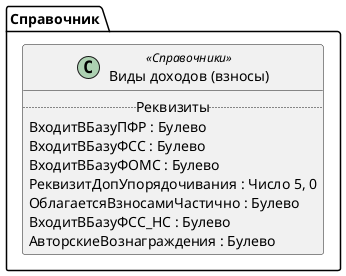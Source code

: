 ﻿@startuml ВидыДоходовПоСтраховымВзносам
'!include templates.wsd
'..\include templates.wsd
class Справочник.ВидыДоходовПоСтраховымВзносам as "Виды доходов (взносы)" <<Справочники>>
{
..Реквизиты..
ВходитВБазуПФР : Булево
ВходитВБазуФСС : Булево
ВходитВБазуФОМС : Булево
РеквизитДопУпорядочивания : Число 5, 0
ОблагаетсяВзносамиЧастично : Булево
ВходитВБазуФСС_НС : Булево
АвторскиеВознаграждения : Булево
}
@enduml
